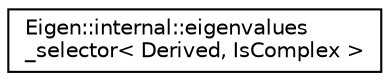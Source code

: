 digraph "Graphical Class Hierarchy"
{
  edge [fontname="Helvetica",fontsize="10",labelfontname="Helvetica",labelfontsize="10"];
  node [fontname="Helvetica",fontsize="10",shape=record];
  rankdir="LR";
  Node1 [label="Eigen::internal::eigenvalues\l_selector\< Derived, IsComplex \>",height=0.2,width=0.4,color="black", fillcolor="white", style="filled",URL="$struct_eigen_1_1internal_1_1eigenvalues__selector.html"];
}
